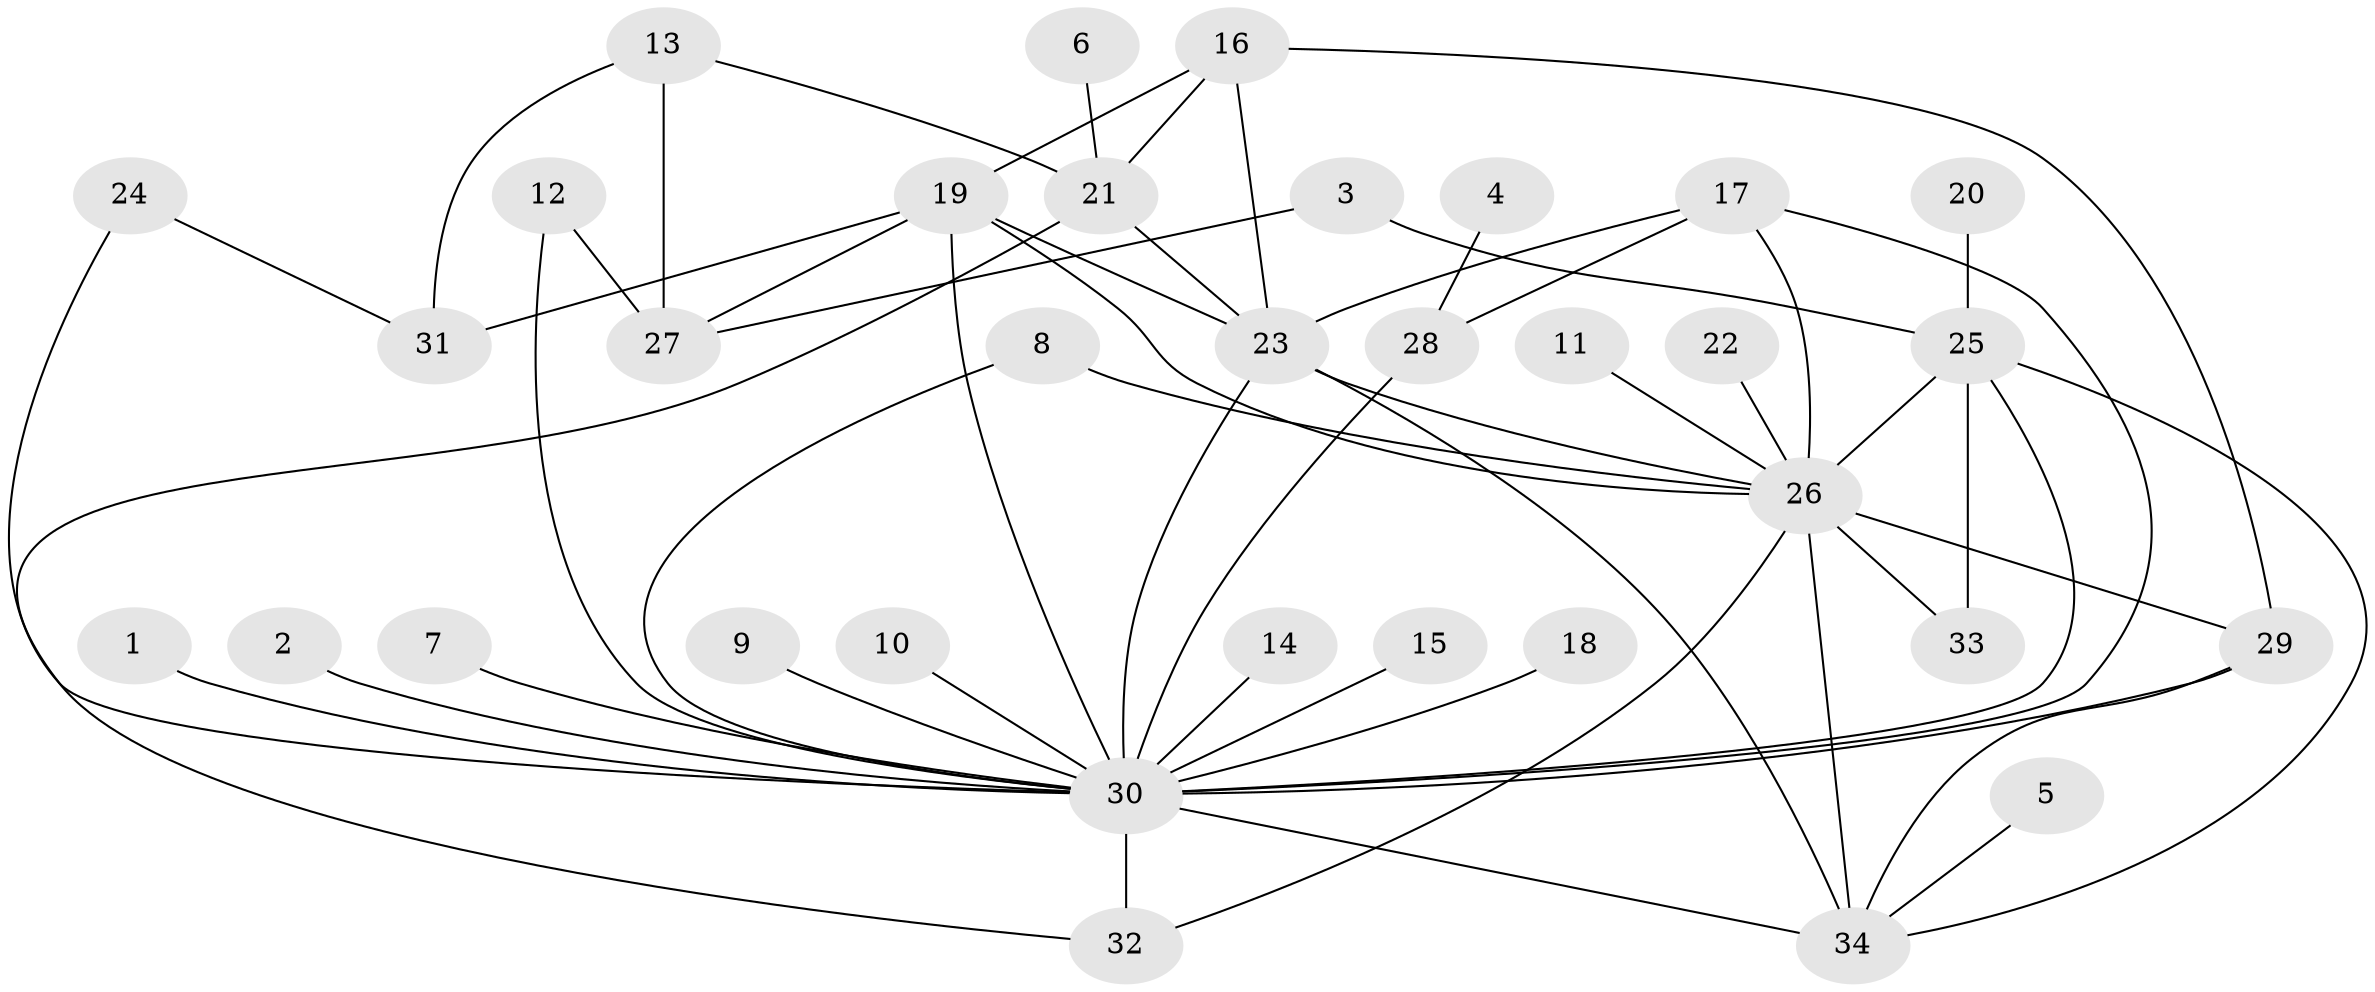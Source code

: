 // original degree distribution, {29: 0.00909090909090909, 5: 0.05454545454545454, 1: 0.5272727272727272, 6: 0.03636363636363636, 7: 0.01818181818181818, 13: 0.00909090909090909, 2: 0.2, 8: 0.00909090909090909, 20: 0.00909090909090909, 4: 0.05454545454545454, 9: 0.00909090909090909, 3: 0.06363636363636363}
// Generated by graph-tools (version 1.1) at 2025/36/03/04/25 23:36:48]
// undirected, 34 vertices, 56 edges
graph export_dot {
  node [color=gray90,style=filled];
  1;
  2;
  3;
  4;
  5;
  6;
  7;
  8;
  9;
  10;
  11;
  12;
  13;
  14;
  15;
  16;
  17;
  18;
  19;
  20;
  21;
  22;
  23;
  24;
  25;
  26;
  27;
  28;
  29;
  30;
  31;
  32;
  33;
  34;
  1 -- 30 [weight=1.0];
  2 -- 30 [weight=1.0];
  3 -- 25 [weight=1.0];
  3 -- 27 [weight=1.0];
  4 -- 28 [weight=1.0];
  5 -- 34 [weight=1.0];
  6 -- 21 [weight=1.0];
  7 -- 30 [weight=1.0];
  8 -- 26 [weight=1.0];
  8 -- 30 [weight=1.0];
  9 -- 30 [weight=1.0];
  10 -- 30 [weight=1.0];
  11 -- 26 [weight=1.0];
  12 -- 27 [weight=1.0];
  12 -- 30 [weight=1.0];
  13 -- 21 [weight=1.0];
  13 -- 27 [weight=1.0];
  13 -- 31 [weight=1.0];
  14 -- 30 [weight=1.0];
  15 -- 30 [weight=1.0];
  16 -- 19 [weight=1.0];
  16 -- 21 [weight=1.0];
  16 -- 23 [weight=1.0];
  16 -- 29 [weight=1.0];
  17 -- 23 [weight=2.0];
  17 -- 26 [weight=2.0];
  17 -- 28 [weight=1.0];
  17 -- 30 [weight=1.0];
  18 -- 30 [weight=1.0];
  19 -- 23 [weight=1.0];
  19 -- 26 [weight=3.0];
  19 -- 27 [weight=2.0];
  19 -- 30 [weight=1.0];
  19 -- 31 [weight=1.0];
  20 -- 25 [weight=1.0];
  21 -- 23 [weight=1.0];
  21 -- 32 [weight=1.0];
  22 -- 26 [weight=1.0];
  23 -- 26 [weight=1.0];
  23 -- 30 [weight=1.0];
  23 -- 34 [weight=1.0];
  24 -- 30 [weight=1.0];
  24 -- 31 [weight=1.0];
  25 -- 26 [weight=1.0];
  25 -- 30 [weight=1.0];
  25 -- 33 [weight=1.0];
  25 -- 34 [weight=1.0];
  26 -- 29 [weight=2.0];
  26 -- 32 [weight=1.0];
  26 -- 33 [weight=1.0];
  26 -- 34 [weight=2.0];
  28 -- 30 [weight=1.0];
  29 -- 30 [weight=2.0];
  29 -- 34 [weight=1.0];
  30 -- 32 [weight=2.0];
  30 -- 34 [weight=2.0];
}
